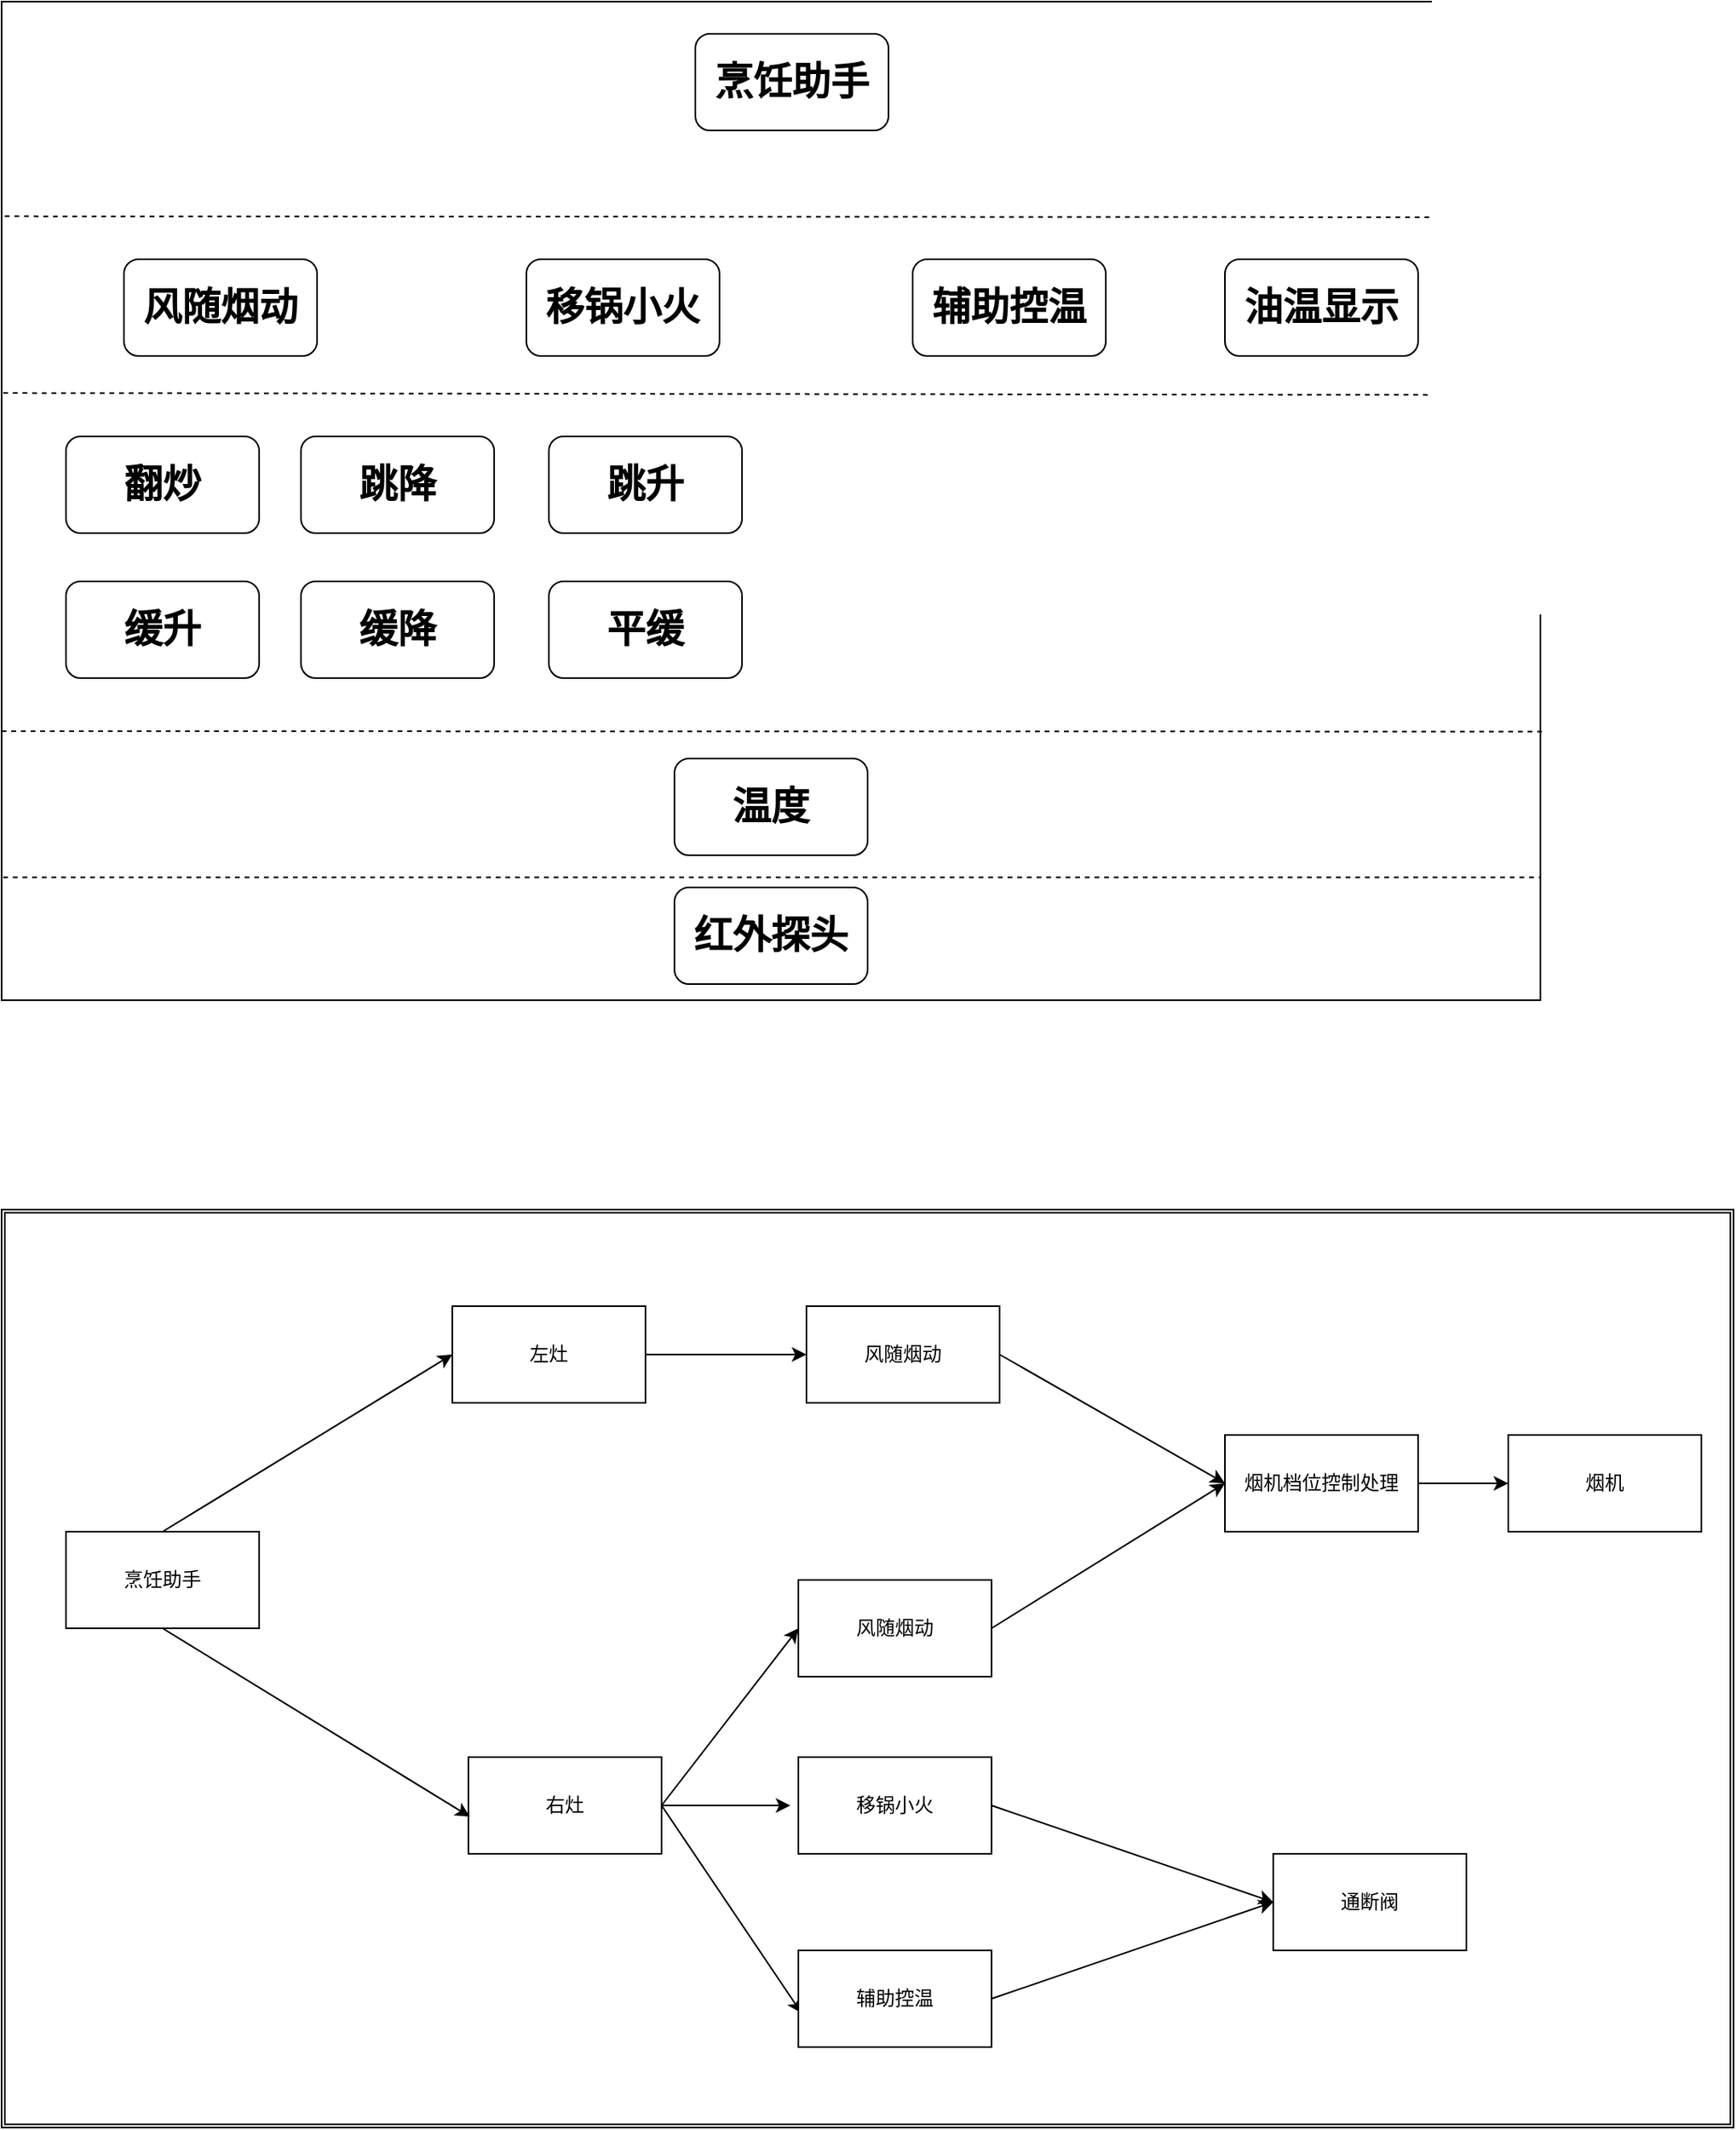 <mxfile>
    <diagram id="oLkG4HMUFFeIeyW4aU7o" name="第 1 页">
        <mxGraphModel dx="1824" dy="1150" grid="1" gridSize="10" guides="1" tooltips="1" connect="1" arrows="1" fold="1" page="1" pageScale="1" pageWidth="1169" pageHeight="1654" background="none" math="0" shadow="0">
            <root>
                <mxCell id="0"/>
                <mxCell id="1" parent="0"/>
                <mxCell id="159" value="" style="rounded=0;whiteSpace=wrap;html=1;" parent="1" vertex="1">
                    <mxGeometry x="34" y="60" width="956" height="620" as="geometry"/>
                </mxCell>
                <mxCell id="228" value="" style="shape=ext;double=1;rounded=0;whiteSpace=wrap;html=1;" parent="1" vertex="1">
                    <mxGeometry x="34" y="810" width="1076" height="570" as="geometry"/>
                </mxCell>
                <mxCell id="229" style="edgeStyle=none;html=1;exitX=1;exitY=0.5;exitDx=0;exitDy=0;" parent="1" source="230" target="240" edge="1">
                    <mxGeometry relative="1" as="geometry"/>
                </mxCell>
                <mxCell id="230" value="左灶" style="rounded=0;whiteSpace=wrap;html=1;" parent="1" vertex="1">
                    <mxGeometry x="314" y="870" width="120" height="60" as="geometry"/>
                </mxCell>
                <mxCell id="231" style="edgeStyle=none;html=1;exitX=1;exitY=0.5;exitDx=0;exitDy=0;entryX=0;entryY=0.5;entryDx=0;entryDy=0;" parent="1" source="234" target="242" edge="1">
                    <mxGeometry relative="1" as="geometry"/>
                </mxCell>
                <mxCell id="232" style="edgeStyle=none;html=1;exitX=1;exitY=0.5;exitDx=0;exitDy=0;" parent="1" source="234" edge="1">
                    <mxGeometry relative="1" as="geometry">
                        <mxPoint x="524" y="1180" as="targetPoint"/>
                    </mxGeometry>
                </mxCell>
                <mxCell id="233" style="edgeStyle=none;html=1;exitX=1;exitY=0.5;exitDx=0;exitDy=0;entryX=0.017;entryY=0.65;entryDx=0;entryDy=0;entryPerimeter=0;" parent="1" source="234" target="246" edge="1">
                    <mxGeometry relative="1" as="geometry"/>
                </mxCell>
                <mxCell id="234" value="右灶" style="rounded=0;whiteSpace=wrap;html=1;" parent="1" vertex="1">
                    <mxGeometry x="324" y="1150" width="120" height="60" as="geometry"/>
                </mxCell>
                <mxCell id="235" style="edgeStyle=none;html=1;exitX=0.5;exitY=0;exitDx=0;exitDy=0;entryX=0;entryY=0.5;entryDx=0;entryDy=0;" parent="1" source="237" target="230" edge="1">
                    <mxGeometry relative="1" as="geometry"/>
                </mxCell>
                <mxCell id="236" style="edgeStyle=none;html=1;exitX=0.5;exitY=1;exitDx=0;exitDy=0;entryX=0.008;entryY=0.617;entryDx=0;entryDy=0;entryPerimeter=0;" parent="1" source="237" target="234" edge="1">
                    <mxGeometry relative="1" as="geometry"/>
                </mxCell>
                <mxCell id="237" value="烹饪助手" style="rounded=0;whiteSpace=wrap;html=1;" parent="1" vertex="1">
                    <mxGeometry x="74" y="1010" width="120" height="60" as="geometry"/>
                </mxCell>
                <mxCell id="249" style="edgeStyle=none;html=1;exitX=1;exitY=0.5;exitDx=0;exitDy=0;" edge="1" parent="1" source="238">
                    <mxGeometry relative="1" as="geometry">
                        <mxPoint x="970" y="980" as="targetPoint"/>
                    </mxGeometry>
                </mxCell>
                <mxCell id="238" value="烟机档位控制处理" style="rounded=0;whiteSpace=wrap;html=1;" parent="1" vertex="1">
                    <mxGeometry x="794" y="950" width="120" height="60" as="geometry"/>
                </mxCell>
                <mxCell id="239" style="edgeStyle=none;html=1;exitX=1;exitY=0.5;exitDx=0;exitDy=0;entryX=0;entryY=0.5;entryDx=0;entryDy=0;" parent="1" source="240" edge="1" target="238">
                    <mxGeometry relative="1" as="geometry">
                        <mxPoint x="790" y="980" as="targetPoint"/>
                    </mxGeometry>
                </mxCell>
                <mxCell id="240" value="风随烟动" style="rounded=0;whiteSpace=wrap;html=1;" parent="1" vertex="1">
                    <mxGeometry x="534" y="870" width="120" height="60" as="geometry"/>
                </mxCell>
                <mxCell id="241" style="edgeStyle=none;html=1;exitX=1;exitY=0.5;exitDx=0;exitDy=0;entryX=0;entryY=0.5;entryDx=0;entryDy=0;" parent="1" source="242" target="238" edge="1">
                    <mxGeometry relative="1" as="geometry"/>
                </mxCell>
                <mxCell id="242" value="&lt;span&gt;风随烟动&lt;/span&gt;" style="rounded=0;whiteSpace=wrap;html=1;" parent="1" vertex="1">
                    <mxGeometry x="529" y="1040" width="120" height="60" as="geometry"/>
                </mxCell>
                <mxCell id="243" style="edgeStyle=none;html=1;exitX=1;exitY=0.5;exitDx=0;exitDy=0;entryX=0;entryY=0.5;entryDx=0;entryDy=0;" parent="1" source="244" target="247" edge="1">
                    <mxGeometry relative="1" as="geometry"/>
                </mxCell>
                <mxCell id="244" value="移锅小火" style="rounded=0;whiteSpace=wrap;html=1;" parent="1" vertex="1">
                    <mxGeometry x="529" y="1150" width="120" height="60" as="geometry"/>
                </mxCell>
                <mxCell id="245" style="edgeStyle=none;html=1;exitX=1;exitY=0.5;exitDx=0;exitDy=0;" parent="1" source="246" edge="1">
                    <mxGeometry relative="1" as="geometry">
                        <mxPoint x="824" y="1240" as="targetPoint"/>
                    </mxGeometry>
                </mxCell>
                <mxCell id="246" value="辅助控温" style="rounded=0;whiteSpace=wrap;html=1;" parent="1" vertex="1">
                    <mxGeometry x="529" y="1270" width="120" height="60" as="geometry"/>
                </mxCell>
                <mxCell id="247" value="通断阀" style="rounded=0;whiteSpace=wrap;html=1;" parent="1" vertex="1">
                    <mxGeometry x="824" y="1210" width="120" height="60" as="geometry"/>
                </mxCell>
                <mxCell id="248" value="烟机" style="rounded=0;whiteSpace=wrap;html=1;" vertex="1" parent="1">
                    <mxGeometry x="970" y="950" width="120" height="60" as="geometry"/>
                </mxCell>
                <mxCell id="252" value="&lt;span style=&quot;font-size: 24px ; font-weight: 700&quot;&gt;平缓&lt;/span&gt;" style="rounded=1;whiteSpace=wrap;html=1;" vertex="1" parent="1">
                    <mxGeometry x="374" y="420" width="120" height="60" as="geometry"/>
                </mxCell>
                <mxCell id="253" value="&lt;span style=&quot;font-size: 24px ; font-weight: 700&quot;&gt;跳升&lt;/span&gt;" style="rounded=1;whiteSpace=wrap;html=1;" vertex="1" parent="1">
                    <mxGeometry x="374" y="330" width="120" height="60" as="geometry"/>
                </mxCell>
                <mxCell id="255" value="&lt;span style=&quot;font-size: 24px ; font-weight: 700&quot;&gt;跳降&lt;/span&gt;" style="rounded=1;whiteSpace=wrap;html=1;" vertex="1" parent="1">
                    <mxGeometry x="220" y="330" width="120" height="60" as="geometry"/>
                </mxCell>
                <mxCell id="256" value="&lt;span style=&quot;font-size: 24px ; font-weight: 700&quot;&gt;翻炒&lt;/span&gt;" style="rounded=1;whiteSpace=wrap;html=1;" vertex="1" parent="1">
                    <mxGeometry x="74" y="330" width="120" height="60" as="geometry"/>
                </mxCell>
                <mxCell id="257" value="&lt;span style=&quot;font-size: 24px ; font-weight: 700&quot;&gt;缓降&lt;/span&gt;" style="rounded=1;whiteSpace=wrap;html=1;" vertex="1" parent="1">
                    <mxGeometry x="220" y="420" width="120" height="60" as="geometry"/>
                </mxCell>
                <mxCell id="258" value="&lt;span style=&quot;font-size: 24px ; font-weight: 700&quot;&gt;缓升&lt;/span&gt;" style="rounded=1;whiteSpace=wrap;html=1;" vertex="1" parent="1">
                    <mxGeometry x="74" y="420" width="120" height="60" as="geometry"/>
                </mxCell>
                <mxCell id="261" value="" style="endArrow=none;dashed=1;html=1;entryX=1.001;entryY=0.731;entryDx=0;entryDy=0;entryPerimeter=0;" edge="1" parent="1" target="159">
                    <mxGeometry width="50" height="50" relative="1" as="geometry">
                        <mxPoint x="34" y="513" as="sourcePoint"/>
                        <mxPoint x="190" y="570" as="targetPoint"/>
                    </mxGeometry>
                </mxCell>
                <mxCell id="265" value="" style="endArrow=none;dashed=1;html=1;entryX=1;entryY=0.877;entryDx=0;entryDy=0;entryPerimeter=0;exitX=0.001;exitY=0.877;exitDx=0;exitDy=0;exitPerimeter=0;" edge="1" parent="1" source="159" target="159">
                    <mxGeometry width="50" height="50" relative="1" as="geometry">
                        <mxPoint x="190" y="640" as="sourcePoint"/>
                        <mxPoint x="240" y="590" as="targetPoint"/>
                    </mxGeometry>
                </mxCell>
                <mxCell id="269" value="&lt;span style=&quot;font-size: 24px ; font-weight: 700&quot;&gt;温度&lt;/span&gt;" style="rounded=1;whiteSpace=wrap;html=1;" vertex="1" parent="1">
                    <mxGeometry x="452" y="530" width="120" height="60" as="geometry"/>
                </mxCell>
                <mxCell id="270" value="&lt;span style=&quot;font-size: 24px ; font-weight: 700&quot;&gt;红外探头&lt;/span&gt;" style="rounded=1;whiteSpace=wrap;html=1;" vertex="1" parent="1">
                    <mxGeometry x="452" y="610" width="120" height="60" as="geometry"/>
                </mxCell>
                <mxCell id="271" value="" style="endArrow=none;dashed=1;html=1;entryX=1.001;entryY=0.394;entryDx=0;entryDy=0;entryPerimeter=0;exitX=0.001;exitY=0.392;exitDx=0;exitDy=0;exitPerimeter=0;" edge="1" parent="1" source="159" target="159">
                    <mxGeometry width="50" height="50" relative="1" as="geometry">
                        <mxPoint x="60" y="340" as="sourcePoint"/>
                        <mxPoint x="110" y="290" as="targetPoint"/>
                    </mxGeometry>
                </mxCell>
                <mxCell id="272" value="&lt;span style=&quot;font-size: 24px ; font-weight: 700&quot;&gt;辅助控温&lt;/span&gt;" style="rounded=1;whiteSpace=wrap;html=1;" vertex="1" parent="1">
                    <mxGeometry x="600" y="220" width="120" height="60" as="geometry"/>
                </mxCell>
                <mxCell id="273" value="&lt;span style=&quot;font-size: 24px ; font-weight: 700&quot;&gt;移锅小火&lt;/span&gt;" style="rounded=1;whiteSpace=wrap;html=1;" vertex="1" parent="1">
                    <mxGeometry x="360" y="220" width="120" height="60" as="geometry"/>
                </mxCell>
                <mxCell id="274" value="&lt;span style=&quot;font-size: 24px ; font-weight: 700&quot;&gt;风随烟动&lt;/span&gt;" style="rounded=1;whiteSpace=wrap;html=1;" vertex="1" parent="1">
                    <mxGeometry x="110" y="220" width="120" height="60" as="geometry"/>
                </mxCell>
                <mxCell id="275" value="&lt;span style=&quot;font-size: 24px ; font-weight: 700&quot;&gt;油温显示&lt;/span&gt;" style="rounded=1;whiteSpace=wrap;html=1;" vertex="1" parent="1">
                    <mxGeometry x="794" y="220" width="120" height="60" as="geometry"/>
                </mxCell>
                <mxCell id="276" value="&lt;span style=&quot;font-size: 24px ; font-weight: 700&quot;&gt;烹饪助手&lt;/span&gt;" style="rounded=1;whiteSpace=wrap;html=1;" vertex="1" parent="1">
                    <mxGeometry x="465" y="80" width="120" height="60" as="geometry"/>
                </mxCell>
                <mxCell id="277" value="" style="endArrow=none;dashed=1;html=1;exitX=0.002;exitY=0.215;exitDx=0;exitDy=0;exitPerimeter=0;entryX=1.001;entryY=0.216;entryDx=0;entryDy=0;entryPerimeter=0;" edge="1" parent="1" source="159" target="159">
                    <mxGeometry width="50" height="50" relative="1" as="geometry">
                        <mxPoint x="120" y="200" as="sourcePoint"/>
                        <mxPoint x="170" y="150" as="targetPoint"/>
                    </mxGeometry>
                </mxCell>
            </root>
        </mxGraphModel>
    </diagram>
</mxfile>
